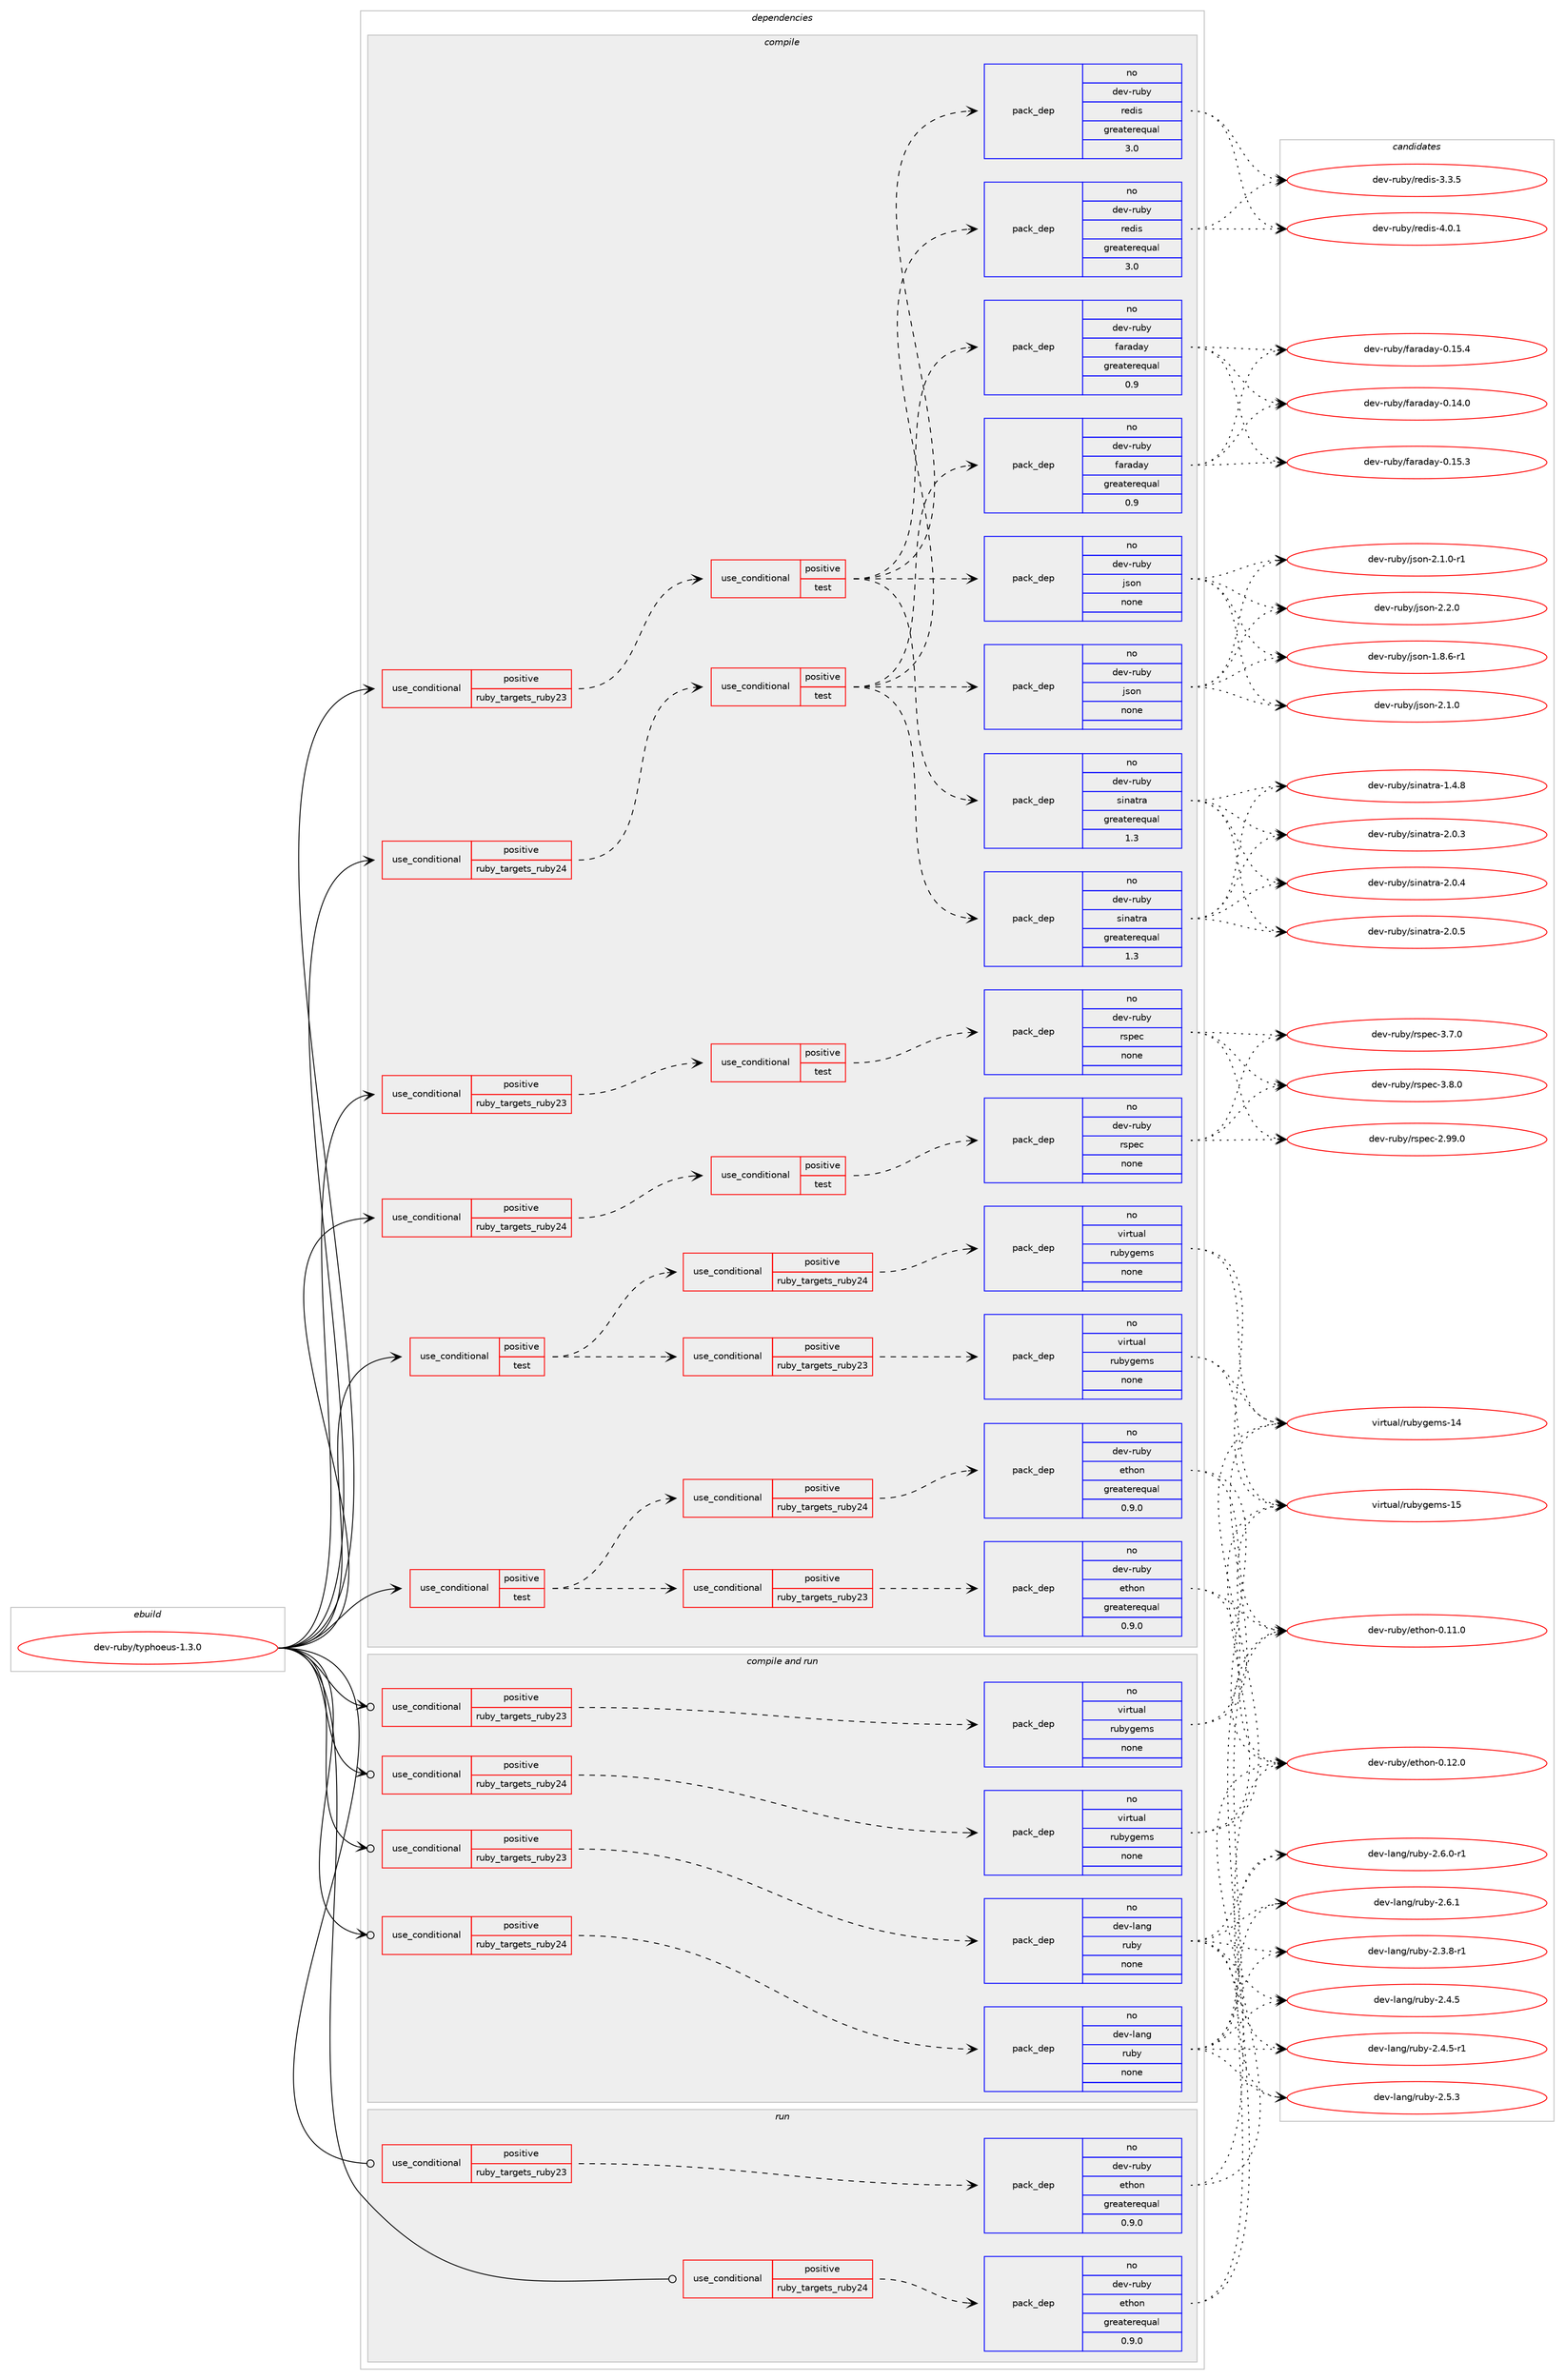 digraph prolog {

# *************
# Graph options
# *************

newrank=true;
concentrate=true;
compound=true;
graph [rankdir=LR,fontname=Helvetica,fontsize=10,ranksep=1.5];#, ranksep=2.5, nodesep=0.2];
edge  [arrowhead=vee];
node  [fontname=Helvetica,fontsize=10];

# **********
# The ebuild
# **********

subgraph cluster_leftcol {
color=gray;
rank=same;
label=<<i>ebuild</i>>;
id [label="dev-ruby/typhoeus-1.3.0", color=red, width=4, href="../dev-ruby/typhoeus-1.3.0.svg"];
}

# ****************
# The dependencies
# ****************

subgraph cluster_midcol {
color=gray;
label=<<i>dependencies</i>>;
subgraph cluster_compile {
fillcolor="#eeeeee";
style=filled;
label=<<i>compile</i>>;
subgraph cond421290 {
dependency1535402 [label=<<TABLE BORDER="0" CELLBORDER="1" CELLSPACING="0" CELLPADDING="4"><TR><TD ROWSPAN="3" CELLPADDING="10">use_conditional</TD></TR><TR><TD>positive</TD></TR><TR><TD>ruby_targets_ruby23</TD></TR></TABLE>>, shape=none, color=red];
subgraph cond421291 {
dependency1535403 [label=<<TABLE BORDER="0" CELLBORDER="1" CELLSPACING="0" CELLPADDING="4"><TR><TD ROWSPAN="3" CELLPADDING="10">use_conditional</TD></TR><TR><TD>positive</TD></TR><TR><TD>test</TD></TR></TABLE>>, shape=none, color=red];
subgraph pack1090596 {
dependency1535404 [label=<<TABLE BORDER="0" CELLBORDER="1" CELLSPACING="0" CELLPADDING="4" WIDTH="220"><TR><TD ROWSPAN="6" CELLPADDING="30">pack_dep</TD></TR><TR><TD WIDTH="110">no</TD></TR><TR><TD>dev-ruby</TD></TR><TR><TD>json</TD></TR><TR><TD>none</TD></TR><TR><TD></TD></TR></TABLE>>, shape=none, color=blue];
}
dependency1535403:e -> dependency1535404:w [weight=20,style="dashed",arrowhead="vee"];
subgraph pack1090597 {
dependency1535405 [label=<<TABLE BORDER="0" CELLBORDER="1" CELLSPACING="0" CELLPADDING="4" WIDTH="220"><TR><TD ROWSPAN="6" CELLPADDING="30">pack_dep</TD></TR><TR><TD WIDTH="110">no</TD></TR><TR><TD>dev-ruby</TD></TR><TR><TD>faraday</TD></TR><TR><TD>greaterequal</TD></TR><TR><TD>0.9</TD></TR></TABLE>>, shape=none, color=blue];
}
dependency1535403:e -> dependency1535405:w [weight=20,style="dashed",arrowhead="vee"];
subgraph pack1090598 {
dependency1535406 [label=<<TABLE BORDER="0" CELLBORDER="1" CELLSPACING="0" CELLPADDING="4" WIDTH="220"><TR><TD ROWSPAN="6" CELLPADDING="30">pack_dep</TD></TR><TR><TD WIDTH="110">no</TD></TR><TR><TD>dev-ruby</TD></TR><TR><TD>sinatra</TD></TR><TR><TD>greaterequal</TD></TR><TR><TD>1.3</TD></TR></TABLE>>, shape=none, color=blue];
}
dependency1535403:e -> dependency1535406:w [weight=20,style="dashed",arrowhead="vee"];
subgraph pack1090599 {
dependency1535407 [label=<<TABLE BORDER="0" CELLBORDER="1" CELLSPACING="0" CELLPADDING="4" WIDTH="220"><TR><TD ROWSPAN="6" CELLPADDING="30">pack_dep</TD></TR><TR><TD WIDTH="110">no</TD></TR><TR><TD>dev-ruby</TD></TR><TR><TD>redis</TD></TR><TR><TD>greaterequal</TD></TR><TR><TD>3.0</TD></TR></TABLE>>, shape=none, color=blue];
}
dependency1535403:e -> dependency1535407:w [weight=20,style="dashed",arrowhead="vee"];
}
dependency1535402:e -> dependency1535403:w [weight=20,style="dashed",arrowhead="vee"];
}
id:e -> dependency1535402:w [weight=20,style="solid",arrowhead="vee"];
subgraph cond421292 {
dependency1535408 [label=<<TABLE BORDER="0" CELLBORDER="1" CELLSPACING="0" CELLPADDING="4"><TR><TD ROWSPAN="3" CELLPADDING="10">use_conditional</TD></TR><TR><TD>positive</TD></TR><TR><TD>ruby_targets_ruby23</TD></TR></TABLE>>, shape=none, color=red];
subgraph cond421293 {
dependency1535409 [label=<<TABLE BORDER="0" CELLBORDER="1" CELLSPACING="0" CELLPADDING="4"><TR><TD ROWSPAN="3" CELLPADDING="10">use_conditional</TD></TR><TR><TD>positive</TD></TR><TR><TD>test</TD></TR></TABLE>>, shape=none, color=red];
subgraph pack1090600 {
dependency1535410 [label=<<TABLE BORDER="0" CELLBORDER="1" CELLSPACING="0" CELLPADDING="4" WIDTH="220"><TR><TD ROWSPAN="6" CELLPADDING="30">pack_dep</TD></TR><TR><TD WIDTH="110">no</TD></TR><TR><TD>dev-ruby</TD></TR><TR><TD>rspec</TD></TR><TR><TD>none</TD></TR><TR><TD></TD></TR></TABLE>>, shape=none, color=blue];
}
dependency1535409:e -> dependency1535410:w [weight=20,style="dashed",arrowhead="vee"];
}
dependency1535408:e -> dependency1535409:w [weight=20,style="dashed",arrowhead="vee"];
}
id:e -> dependency1535408:w [weight=20,style="solid",arrowhead="vee"];
subgraph cond421294 {
dependency1535411 [label=<<TABLE BORDER="0" CELLBORDER="1" CELLSPACING="0" CELLPADDING="4"><TR><TD ROWSPAN="3" CELLPADDING="10">use_conditional</TD></TR><TR><TD>positive</TD></TR><TR><TD>ruby_targets_ruby24</TD></TR></TABLE>>, shape=none, color=red];
subgraph cond421295 {
dependency1535412 [label=<<TABLE BORDER="0" CELLBORDER="1" CELLSPACING="0" CELLPADDING="4"><TR><TD ROWSPAN="3" CELLPADDING="10">use_conditional</TD></TR><TR><TD>positive</TD></TR><TR><TD>test</TD></TR></TABLE>>, shape=none, color=red];
subgraph pack1090601 {
dependency1535413 [label=<<TABLE BORDER="0" CELLBORDER="1" CELLSPACING="0" CELLPADDING="4" WIDTH="220"><TR><TD ROWSPAN="6" CELLPADDING="30">pack_dep</TD></TR><TR><TD WIDTH="110">no</TD></TR><TR><TD>dev-ruby</TD></TR><TR><TD>json</TD></TR><TR><TD>none</TD></TR><TR><TD></TD></TR></TABLE>>, shape=none, color=blue];
}
dependency1535412:e -> dependency1535413:w [weight=20,style="dashed",arrowhead="vee"];
subgraph pack1090602 {
dependency1535414 [label=<<TABLE BORDER="0" CELLBORDER="1" CELLSPACING="0" CELLPADDING="4" WIDTH="220"><TR><TD ROWSPAN="6" CELLPADDING="30">pack_dep</TD></TR><TR><TD WIDTH="110">no</TD></TR><TR><TD>dev-ruby</TD></TR><TR><TD>faraday</TD></TR><TR><TD>greaterequal</TD></TR><TR><TD>0.9</TD></TR></TABLE>>, shape=none, color=blue];
}
dependency1535412:e -> dependency1535414:w [weight=20,style="dashed",arrowhead="vee"];
subgraph pack1090603 {
dependency1535415 [label=<<TABLE BORDER="0" CELLBORDER="1" CELLSPACING="0" CELLPADDING="4" WIDTH="220"><TR><TD ROWSPAN="6" CELLPADDING="30">pack_dep</TD></TR><TR><TD WIDTH="110">no</TD></TR><TR><TD>dev-ruby</TD></TR><TR><TD>sinatra</TD></TR><TR><TD>greaterequal</TD></TR><TR><TD>1.3</TD></TR></TABLE>>, shape=none, color=blue];
}
dependency1535412:e -> dependency1535415:w [weight=20,style="dashed",arrowhead="vee"];
subgraph pack1090604 {
dependency1535416 [label=<<TABLE BORDER="0" CELLBORDER="1" CELLSPACING="0" CELLPADDING="4" WIDTH="220"><TR><TD ROWSPAN="6" CELLPADDING="30">pack_dep</TD></TR><TR><TD WIDTH="110">no</TD></TR><TR><TD>dev-ruby</TD></TR><TR><TD>redis</TD></TR><TR><TD>greaterequal</TD></TR><TR><TD>3.0</TD></TR></TABLE>>, shape=none, color=blue];
}
dependency1535412:e -> dependency1535416:w [weight=20,style="dashed",arrowhead="vee"];
}
dependency1535411:e -> dependency1535412:w [weight=20,style="dashed",arrowhead="vee"];
}
id:e -> dependency1535411:w [weight=20,style="solid",arrowhead="vee"];
subgraph cond421296 {
dependency1535417 [label=<<TABLE BORDER="0" CELLBORDER="1" CELLSPACING="0" CELLPADDING="4"><TR><TD ROWSPAN="3" CELLPADDING="10">use_conditional</TD></TR><TR><TD>positive</TD></TR><TR><TD>ruby_targets_ruby24</TD></TR></TABLE>>, shape=none, color=red];
subgraph cond421297 {
dependency1535418 [label=<<TABLE BORDER="0" CELLBORDER="1" CELLSPACING="0" CELLPADDING="4"><TR><TD ROWSPAN="3" CELLPADDING="10">use_conditional</TD></TR><TR><TD>positive</TD></TR><TR><TD>test</TD></TR></TABLE>>, shape=none, color=red];
subgraph pack1090605 {
dependency1535419 [label=<<TABLE BORDER="0" CELLBORDER="1" CELLSPACING="0" CELLPADDING="4" WIDTH="220"><TR><TD ROWSPAN="6" CELLPADDING="30">pack_dep</TD></TR><TR><TD WIDTH="110">no</TD></TR><TR><TD>dev-ruby</TD></TR><TR><TD>rspec</TD></TR><TR><TD>none</TD></TR><TR><TD></TD></TR></TABLE>>, shape=none, color=blue];
}
dependency1535418:e -> dependency1535419:w [weight=20,style="dashed",arrowhead="vee"];
}
dependency1535417:e -> dependency1535418:w [weight=20,style="dashed",arrowhead="vee"];
}
id:e -> dependency1535417:w [weight=20,style="solid",arrowhead="vee"];
subgraph cond421298 {
dependency1535420 [label=<<TABLE BORDER="0" CELLBORDER="1" CELLSPACING="0" CELLPADDING="4"><TR><TD ROWSPAN="3" CELLPADDING="10">use_conditional</TD></TR><TR><TD>positive</TD></TR><TR><TD>test</TD></TR></TABLE>>, shape=none, color=red];
subgraph cond421299 {
dependency1535421 [label=<<TABLE BORDER="0" CELLBORDER="1" CELLSPACING="0" CELLPADDING="4"><TR><TD ROWSPAN="3" CELLPADDING="10">use_conditional</TD></TR><TR><TD>positive</TD></TR><TR><TD>ruby_targets_ruby23</TD></TR></TABLE>>, shape=none, color=red];
subgraph pack1090606 {
dependency1535422 [label=<<TABLE BORDER="0" CELLBORDER="1" CELLSPACING="0" CELLPADDING="4" WIDTH="220"><TR><TD ROWSPAN="6" CELLPADDING="30">pack_dep</TD></TR><TR><TD WIDTH="110">no</TD></TR><TR><TD>dev-ruby</TD></TR><TR><TD>ethon</TD></TR><TR><TD>greaterequal</TD></TR><TR><TD>0.9.0</TD></TR></TABLE>>, shape=none, color=blue];
}
dependency1535421:e -> dependency1535422:w [weight=20,style="dashed",arrowhead="vee"];
}
dependency1535420:e -> dependency1535421:w [weight=20,style="dashed",arrowhead="vee"];
subgraph cond421300 {
dependency1535423 [label=<<TABLE BORDER="0" CELLBORDER="1" CELLSPACING="0" CELLPADDING="4"><TR><TD ROWSPAN="3" CELLPADDING="10">use_conditional</TD></TR><TR><TD>positive</TD></TR><TR><TD>ruby_targets_ruby24</TD></TR></TABLE>>, shape=none, color=red];
subgraph pack1090607 {
dependency1535424 [label=<<TABLE BORDER="0" CELLBORDER="1" CELLSPACING="0" CELLPADDING="4" WIDTH="220"><TR><TD ROWSPAN="6" CELLPADDING="30">pack_dep</TD></TR><TR><TD WIDTH="110">no</TD></TR><TR><TD>dev-ruby</TD></TR><TR><TD>ethon</TD></TR><TR><TD>greaterequal</TD></TR><TR><TD>0.9.0</TD></TR></TABLE>>, shape=none, color=blue];
}
dependency1535423:e -> dependency1535424:w [weight=20,style="dashed",arrowhead="vee"];
}
dependency1535420:e -> dependency1535423:w [weight=20,style="dashed",arrowhead="vee"];
}
id:e -> dependency1535420:w [weight=20,style="solid",arrowhead="vee"];
subgraph cond421301 {
dependency1535425 [label=<<TABLE BORDER="0" CELLBORDER="1" CELLSPACING="0" CELLPADDING="4"><TR><TD ROWSPAN="3" CELLPADDING="10">use_conditional</TD></TR><TR><TD>positive</TD></TR><TR><TD>test</TD></TR></TABLE>>, shape=none, color=red];
subgraph cond421302 {
dependency1535426 [label=<<TABLE BORDER="0" CELLBORDER="1" CELLSPACING="0" CELLPADDING="4"><TR><TD ROWSPAN="3" CELLPADDING="10">use_conditional</TD></TR><TR><TD>positive</TD></TR><TR><TD>ruby_targets_ruby23</TD></TR></TABLE>>, shape=none, color=red];
subgraph pack1090608 {
dependency1535427 [label=<<TABLE BORDER="0" CELLBORDER="1" CELLSPACING="0" CELLPADDING="4" WIDTH="220"><TR><TD ROWSPAN="6" CELLPADDING="30">pack_dep</TD></TR><TR><TD WIDTH="110">no</TD></TR><TR><TD>virtual</TD></TR><TR><TD>rubygems</TD></TR><TR><TD>none</TD></TR><TR><TD></TD></TR></TABLE>>, shape=none, color=blue];
}
dependency1535426:e -> dependency1535427:w [weight=20,style="dashed",arrowhead="vee"];
}
dependency1535425:e -> dependency1535426:w [weight=20,style="dashed",arrowhead="vee"];
subgraph cond421303 {
dependency1535428 [label=<<TABLE BORDER="0" CELLBORDER="1" CELLSPACING="0" CELLPADDING="4"><TR><TD ROWSPAN="3" CELLPADDING="10">use_conditional</TD></TR><TR><TD>positive</TD></TR><TR><TD>ruby_targets_ruby24</TD></TR></TABLE>>, shape=none, color=red];
subgraph pack1090609 {
dependency1535429 [label=<<TABLE BORDER="0" CELLBORDER="1" CELLSPACING="0" CELLPADDING="4" WIDTH="220"><TR><TD ROWSPAN="6" CELLPADDING="30">pack_dep</TD></TR><TR><TD WIDTH="110">no</TD></TR><TR><TD>virtual</TD></TR><TR><TD>rubygems</TD></TR><TR><TD>none</TD></TR><TR><TD></TD></TR></TABLE>>, shape=none, color=blue];
}
dependency1535428:e -> dependency1535429:w [weight=20,style="dashed",arrowhead="vee"];
}
dependency1535425:e -> dependency1535428:w [weight=20,style="dashed",arrowhead="vee"];
}
id:e -> dependency1535425:w [weight=20,style="solid",arrowhead="vee"];
}
subgraph cluster_compileandrun {
fillcolor="#eeeeee";
style=filled;
label=<<i>compile and run</i>>;
subgraph cond421304 {
dependency1535430 [label=<<TABLE BORDER="0" CELLBORDER="1" CELLSPACING="0" CELLPADDING="4"><TR><TD ROWSPAN="3" CELLPADDING="10">use_conditional</TD></TR><TR><TD>positive</TD></TR><TR><TD>ruby_targets_ruby23</TD></TR></TABLE>>, shape=none, color=red];
subgraph pack1090610 {
dependency1535431 [label=<<TABLE BORDER="0" CELLBORDER="1" CELLSPACING="0" CELLPADDING="4" WIDTH="220"><TR><TD ROWSPAN="6" CELLPADDING="30">pack_dep</TD></TR><TR><TD WIDTH="110">no</TD></TR><TR><TD>dev-lang</TD></TR><TR><TD>ruby</TD></TR><TR><TD>none</TD></TR><TR><TD></TD></TR></TABLE>>, shape=none, color=blue];
}
dependency1535430:e -> dependency1535431:w [weight=20,style="dashed",arrowhead="vee"];
}
id:e -> dependency1535430:w [weight=20,style="solid",arrowhead="odotvee"];
subgraph cond421305 {
dependency1535432 [label=<<TABLE BORDER="0" CELLBORDER="1" CELLSPACING="0" CELLPADDING="4"><TR><TD ROWSPAN="3" CELLPADDING="10">use_conditional</TD></TR><TR><TD>positive</TD></TR><TR><TD>ruby_targets_ruby23</TD></TR></TABLE>>, shape=none, color=red];
subgraph pack1090611 {
dependency1535433 [label=<<TABLE BORDER="0" CELLBORDER="1" CELLSPACING="0" CELLPADDING="4" WIDTH="220"><TR><TD ROWSPAN="6" CELLPADDING="30">pack_dep</TD></TR><TR><TD WIDTH="110">no</TD></TR><TR><TD>virtual</TD></TR><TR><TD>rubygems</TD></TR><TR><TD>none</TD></TR><TR><TD></TD></TR></TABLE>>, shape=none, color=blue];
}
dependency1535432:e -> dependency1535433:w [weight=20,style="dashed",arrowhead="vee"];
}
id:e -> dependency1535432:w [weight=20,style="solid",arrowhead="odotvee"];
subgraph cond421306 {
dependency1535434 [label=<<TABLE BORDER="0" CELLBORDER="1" CELLSPACING="0" CELLPADDING="4"><TR><TD ROWSPAN="3" CELLPADDING="10">use_conditional</TD></TR><TR><TD>positive</TD></TR><TR><TD>ruby_targets_ruby24</TD></TR></TABLE>>, shape=none, color=red];
subgraph pack1090612 {
dependency1535435 [label=<<TABLE BORDER="0" CELLBORDER="1" CELLSPACING="0" CELLPADDING="4" WIDTH="220"><TR><TD ROWSPAN="6" CELLPADDING="30">pack_dep</TD></TR><TR><TD WIDTH="110">no</TD></TR><TR><TD>dev-lang</TD></TR><TR><TD>ruby</TD></TR><TR><TD>none</TD></TR><TR><TD></TD></TR></TABLE>>, shape=none, color=blue];
}
dependency1535434:e -> dependency1535435:w [weight=20,style="dashed",arrowhead="vee"];
}
id:e -> dependency1535434:w [weight=20,style="solid",arrowhead="odotvee"];
subgraph cond421307 {
dependency1535436 [label=<<TABLE BORDER="0" CELLBORDER="1" CELLSPACING="0" CELLPADDING="4"><TR><TD ROWSPAN="3" CELLPADDING="10">use_conditional</TD></TR><TR><TD>positive</TD></TR><TR><TD>ruby_targets_ruby24</TD></TR></TABLE>>, shape=none, color=red];
subgraph pack1090613 {
dependency1535437 [label=<<TABLE BORDER="0" CELLBORDER="1" CELLSPACING="0" CELLPADDING="4" WIDTH="220"><TR><TD ROWSPAN="6" CELLPADDING="30">pack_dep</TD></TR><TR><TD WIDTH="110">no</TD></TR><TR><TD>virtual</TD></TR><TR><TD>rubygems</TD></TR><TR><TD>none</TD></TR><TR><TD></TD></TR></TABLE>>, shape=none, color=blue];
}
dependency1535436:e -> dependency1535437:w [weight=20,style="dashed",arrowhead="vee"];
}
id:e -> dependency1535436:w [weight=20,style="solid",arrowhead="odotvee"];
}
subgraph cluster_run {
fillcolor="#eeeeee";
style=filled;
label=<<i>run</i>>;
subgraph cond421308 {
dependency1535438 [label=<<TABLE BORDER="0" CELLBORDER="1" CELLSPACING="0" CELLPADDING="4"><TR><TD ROWSPAN="3" CELLPADDING="10">use_conditional</TD></TR><TR><TD>positive</TD></TR><TR><TD>ruby_targets_ruby23</TD></TR></TABLE>>, shape=none, color=red];
subgraph pack1090614 {
dependency1535439 [label=<<TABLE BORDER="0" CELLBORDER="1" CELLSPACING="0" CELLPADDING="4" WIDTH="220"><TR><TD ROWSPAN="6" CELLPADDING="30">pack_dep</TD></TR><TR><TD WIDTH="110">no</TD></TR><TR><TD>dev-ruby</TD></TR><TR><TD>ethon</TD></TR><TR><TD>greaterequal</TD></TR><TR><TD>0.9.0</TD></TR></TABLE>>, shape=none, color=blue];
}
dependency1535438:e -> dependency1535439:w [weight=20,style="dashed",arrowhead="vee"];
}
id:e -> dependency1535438:w [weight=20,style="solid",arrowhead="odot"];
subgraph cond421309 {
dependency1535440 [label=<<TABLE BORDER="0" CELLBORDER="1" CELLSPACING="0" CELLPADDING="4"><TR><TD ROWSPAN="3" CELLPADDING="10">use_conditional</TD></TR><TR><TD>positive</TD></TR><TR><TD>ruby_targets_ruby24</TD></TR></TABLE>>, shape=none, color=red];
subgraph pack1090615 {
dependency1535441 [label=<<TABLE BORDER="0" CELLBORDER="1" CELLSPACING="0" CELLPADDING="4" WIDTH="220"><TR><TD ROWSPAN="6" CELLPADDING="30">pack_dep</TD></TR><TR><TD WIDTH="110">no</TD></TR><TR><TD>dev-ruby</TD></TR><TR><TD>ethon</TD></TR><TR><TD>greaterequal</TD></TR><TR><TD>0.9.0</TD></TR></TABLE>>, shape=none, color=blue];
}
dependency1535440:e -> dependency1535441:w [weight=20,style="dashed",arrowhead="vee"];
}
id:e -> dependency1535440:w [weight=20,style="solid",arrowhead="odot"];
}
}

# **************
# The candidates
# **************

subgraph cluster_choices {
rank=same;
color=gray;
label=<<i>candidates</i>>;

subgraph choice1090596 {
color=black;
nodesep=1;
choice1001011184511411798121471061151111104549465646544511449 [label="dev-ruby/json-1.8.6-r1", color=red, width=4,href="../dev-ruby/json-1.8.6-r1.svg"];
choice100101118451141179812147106115111110455046494648 [label="dev-ruby/json-2.1.0", color=red, width=4,href="../dev-ruby/json-2.1.0.svg"];
choice1001011184511411798121471061151111104550464946484511449 [label="dev-ruby/json-2.1.0-r1", color=red, width=4,href="../dev-ruby/json-2.1.0-r1.svg"];
choice100101118451141179812147106115111110455046504648 [label="dev-ruby/json-2.2.0", color=red, width=4,href="../dev-ruby/json-2.2.0.svg"];
dependency1535404:e -> choice1001011184511411798121471061151111104549465646544511449:w [style=dotted,weight="100"];
dependency1535404:e -> choice100101118451141179812147106115111110455046494648:w [style=dotted,weight="100"];
dependency1535404:e -> choice1001011184511411798121471061151111104550464946484511449:w [style=dotted,weight="100"];
dependency1535404:e -> choice100101118451141179812147106115111110455046504648:w [style=dotted,weight="100"];
}
subgraph choice1090597 {
color=black;
nodesep=1;
choice10010111845114117981214710297114971009712145484649524648 [label="dev-ruby/faraday-0.14.0", color=red, width=4,href="../dev-ruby/faraday-0.14.0.svg"];
choice10010111845114117981214710297114971009712145484649534651 [label="dev-ruby/faraday-0.15.3", color=red, width=4,href="../dev-ruby/faraday-0.15.3.svg"];
choice10010111845114117981214710297114971009712145484649534652 [label="dev-ruby/faraday-0.15.4", color=red, width=4,href="../dev-ruby/faraday-0.15.4.svg"];
dependency1535405:e -> choice10010111845114117981214710297114971009712145484649524648:w [style=dotted,weight="100"];
dependency1535405:e -> choice10010111845114117981214710297114971009712145484649534651:w [style=dotted,weight="100"];
dependency1535405:e -> choice10010111845114117981214710297114971009712145484649534652:w [style=dotted,weight="100"];
}
subgraph choice1090598 {
color=black;
nodesep=1;
choice1001011184511411798121471151051109711611497454946524656 [label="dev-ruby/sinatra-1.4.8", color=red, width=4,href="../dev-ruby/sinatra-1.4.8.svg"];
choice1001011184511411798121471151051109711611497455046484651 [label="dev-ruby/sinatra-2.0.3", color=red, width=4,href="../dev-ruby/sinatra-2.0.3.svg"];
choice1001011184511411798121471151051109711611497455046484652 [label="dev-ruby/sinatra-2.0.4", color=red, width=4,href="../dev-ruby/sinatra-2.0.4.svg"];
choice1001011184511411798121471151051109711611497455046484653 [label="dev-ruby/sinatra-2.0.5", color=red, width=4,href="../dev-ruby/sinatra-2.0.5.svg"];
dependency1535406:e -> choice1001011184511411798121471151051109711611497454946524656:w [style=dotted,weight="100"];
dependency1535406:e -> choice1001011184511411798121471151051109711611497455046484651:w [style=dotted,weight="100"];
dependency1535406:e -> choice1001011184511411798121471151051109711611497455046484652:w [style=dotted,weight="100"];
dependency1535406:e -> choice1001011184511411798121471151051109711611497455046484653:w [style=dotted,weight="100"];
}
subgraph choice1090599 {
color=black;
nodesep=1;
choice100101118451141179812147114101100105115455146514653 [label="dev-ruby/redis-3.3.5", color=red, width=4,href="../dev-ruby/redis-3.3.5.svg"];
choice100101118451141179812147114101100105115455246484649 [label="dev-ruby/redis-4.0.1", color=red, width=4,href="../dev-ruby/redis-4.0.1.svg"];
dependency1535407:e -> choice100101118451141179812147114101100105115455146514653:w [style=dotted,weight="100"];
dependency1535407:e -> choice100101118451141179812147114101100105115455246484649:w [style=dotted,weight="100"];
}
subgraph choice1090600 {
color=black;
nodesep=1;
choice1001011184511411798121471141151121019945504657574648 [label="dev-ruby/rspec-2.99.0", color=red, width=4,href="../dev-ruby/rspec-2.99.0.svg"];
choice10010111845114117981214711411511210199455146554648 [label="dev-ruby/rspec-3.7.0", color=red, width=4,href="../dev-ruby/rspec-3.7.0.svg"];
choice10010111845114117981214711411511210199455146564648 [label="dev-ruby/rspec-3.8.0", color=red, width=4,href="../dev-ruby/rspec-3.8.0.svg"];
dependency1535410:e -> choice1001011184511411798121471141151121019945504657574648:w [style=dotted,weight="100"];
dependency1535410:e -> choice10010111845114117981214711411511210199455146554648:w [style=dotted,weight="100"];
dependency1535410:e -> choice10010111845114117981214711411511210199455146564648:w [style=dotted,weight="100"];
}
subgraph choice1090601 {
color=black;
nodesep=1;
choice1001011184511411798121471061151111104549465646544511449 [label="dev-ruby/json-1.8.6-r1", color=red, width=4,href="../dev-ruby/json-1.8.6-r1.svg"];
choice100101118451141179812147106115111110455046494648 [label="dev-ruby/json-2.1.0", color=red, width=4,href="../dev-ruby/json-2.1.0.svg"];
choice1001011184511411798121471061151111104550464946484511449 [label="dev-ruby/json-2.1.0-r1", color=red, width=4,href="../dev-ruby/json-2.1.0-r1.svg"];
choice100101118451141179812147106115111110455046504648 [label="dev-ruby/json-2.2.0", color=red, width=4,href="../dev-ruby/json-2.2.0.svg"];
dependency1535413:e -> choice1001011184511411798121471061151111104549465646544511449:w [style=dotted,weight="100"];
dependency1535413:e -> choice100101118451141179812147106115111110455046494648:w [style=dotted,weight="100"];
dependency1535413:e -> choice1001011184511411798121471061151111104550464946484511449:w [style=dotted,weight="100"];
dependency1535413:e -> choice100101118451141179812147106115111110455046504648:w [style=dotted,weight="100"];
}
subgraph choice1090602 {
color=black;
nodesep=1;
choice10010111845114117981214710297114971009712145484649524648 [label="dev-ruby/faraday-0.14.0", color=red, width=4,href="../dev-ruby/faraday-0.14.0.svg"];
choice10010111845114117981214710297114971009712145484649534651 [label="dev-ruby/faraday-0.15.3", color=red, width=4,href="../dev-ruby/faraday-0.15.3.svg"];
choice10010111845114117981214710297114971009712145484649534652 [label="dev-ruby/faraday-0.15.4", color=red, width=4,href="../dev-ruby/faraday-0.15.4.svg"];
dependency1535414:e -> choice10010111845114117981214710297114971009712145484649524648:w [style=dotted,weight="100"];
dependency1535414:e -> choice10010111845114117981214710297114971009712145484649534651:w [style=dotted,weight="100"];
dependency1535414:e -> choice10010111845114117981214710297114971009712145484649534652:w [style=dotted,weight="100"];
}
subgraph choice1090603 {
color=black;
nodesep=1;
choice1001011184511411798121471151051109711611497454946524656 [label="dev-ruby/sinatra-1.4.8", color=red, width=4,href="../dev-ruby/sinatra-1.4.8.svg"];
choice1001011184511411798121471151051109711611497455046484651 [label="dev-ruby/sinatra-2.0.3", color=red, width=4,href="../dev-ruby/sinatra-2.0.3.svg"];
choice1001011184511411798121471151051109711611497455046484652 [label="dev-ruby/sinatra-2.0.4", color=red, width=4,href="../dev-ruby/sinatra-2.0.4.svg"];
choice1001011184511411798121471151051109711611497455046484653 [label="dev-ruby/sinatra-2.0.5", color=red, width=4,href="../dev-ruby/sinatra-2.0.5.svg"];
dependency1535415:e -> choice1001011184511411798121471151051109711611497454946524656:w [style=dotted,weight="100"];
dependency1535415:e -> choice1001011184511411798121471151051109711611497455046484651:w [style=dotted,weight="100"];
dependency1535415:e -> choice1001011184511411798121471151051109711611497455046484652:w [style=dotted,weight="100"];
dependency1535415:e -> choice1001011184511411798121471151051109711611497455046484653:w [style=dotted,weight="100"];
}
subgraph choice1090604 {
color=black;
nodesep=1;
choice100101118451141179812147114101100105115455146514653 [label="dev-ruby/redis-3.3.5", color=red, width=4,href="../dev-ruby/redis-3.3.5.svg"];
choice100101118451141179812147114101100105115455246484649 [label="dev-ruby/redis-4.0.1", color=red, width=4,href="../dev-ruby/redis-4.0.1.svg"];
dependency1535416:e -> choice100101118451141179812147114101100105115455146514653:w [style=dotted,weight="100"];
dependency1535416:e -> choice100101118451141179812147114101100105115455246484649:w [style=dotted,weight="100"];
}
subgraph choice1090605 {
color=black;
nodesep=1;
choice1001011184511411798121471141151121019945504657574648 [label="dev-ruby/rspec-2.99.0", color=red, width=4,href="../dev-ruby/rspec-2.99.0.svg"];
choice10010111845114117981214711411511210199455146554648 [label="dev-ruby/rspec-3.7.0", color=red, width=4,href="../dev-ruby/rspec-3.7.0.svg"];
choice10010111845114117981214711411511210199455146564648 [label="dev-ruby/rspec-3.8.0", color=red, width=4,href="../dev-ruby/rspec-3.8.0.svg"];
dependency1535419:e -> choice1001011184511411798121471141151121019945504657574648:w [style=dotted,weight="100"];
dependency1535419:e -> choice10010111845114117981214711411511210199455146554648:w [style=dotted,weight="100"];
dependency1535419:e -> choice10010111845114117981214711411511210199455146564648:w [style=dotted,weight="100"];
}
subgraph choice1090606 {
color=black;
nodesep=1;
choice10010111845114117981214710111610411111045484649494648 [label="dev-ruby/ethon-0.11.0", color=red, width=4,href="../dev-ruby/ethon-0.11.0.svg"];
choice10010111845114117981214710111610411111045484649504648 [label="dev-ruby/ethon-0.12.0", color=red, width=4,href="../dev-ruby/ethon-0.12.0.svg"];
dependency1535422:e -> choice10010111845114117981214710111610411111045484649494648:w [style=dotted,weight="100"];
dependency1535422:e -> choice10010111845114117981214710111610411111045484649504648:w [style=dotted,weight="100"];
}
subgraph choice1090607 {
color=black;
nodesep=1;
choice10010111845114117981214710111610411111045484649494648 [label="dev-ruby/ethon-0.11.0", color=red, width=4,href="../dev-ruby/ethon-0.11.0.svg"];
choice10010111845114117981214710111610411111045484649504648 [label="dev-ruby/ethon-0.12.0", color=red, width=4,href="../dev-ruby/ethon-0.12.0.svg"];
dependency1535424:e -> choice10010111845114117981214710111610411111045484649494648:w [style=dotted,weight="100"];
dependency1535424:e -> choice10010111845114117981214710111610411111045484649504648:w [style=dotted,weight="100"];
}
subgraph choice1090608 {
color=black;
nodesep=1;
choice118105114116117971084711411798121103101109115454952 [label="virtual/rubygems-14", color=red, width=4,href="../virtual/rubygems-14.svg"];
choice118105114116117971084711411798121103101109115454953 [label="virtual/rubygems-15", color=red, width=4,href="../virtual/rubygems-15.svg"];
dependency1535427:e -> choice118105114116117971084711411798121103101109115454952:w [style=dotted,weight="100"];
dependency1535427:e -> choice118105114116117971084711411798121103101109115454953:w [style=dotted,weight="100"];
}
subgraph choice1090609 {
color=black;
nodesep=1;
choice118105114116117971084711411798121103101109115454952 [label="virtual/rubygems-14", color=red, width=4,href="../virtual/rubygems-14.svg"];
choice118105114116117971084711411798121103101109115454953 [label="virtual/rubygems-15", color=red, width=4,href="../virtual/rubygems-15.svg"];
dependency1535429:e -> choice118105114116117971084711411798121103101109115454952:w [style=dotted,weight="100"];
dependency1535429:e -> choice118105114116117971084711411798121103101109115454953:w [style=dotted,weight="100"];
}
subgraph choice1090610 {
color=black;
nodesep=1;
choice100101118451089711010347114117981214550465146564511449 [label="dev-lang/ruby-2.3.8-r1", color=red, width=4,href="../dev-lang/ruby-2.3.8-r1.svg"];
choice10010111845108971101034711411798121455046524653 [label="dev-lang/ruby-2.4.5", color=red, width=4,href="../dev-lang/ruby-2.4.5.svg"];
choice100101118451089711010347114117981214550465246534511449 [label="dev-lang/ruby-2.4.5-r1", color=red, width=4,href="../dev-lang/ruby-2.4.5-r1.svg"];
choice10010111845108971101034711411798121455046534651 [label="dev-lang/ruby-2.5.3", color=red, width=4,href="../dev-lang/ruby-2.5.3.svg"];
choice100101118451089711010347114117981214550465446484511449 [label="dev-lang/ruby-2.6.0-r1", color=red, width=4,href="../dev-lang/ruby-2.6.0-r1.svg"];
choice10010111845108971101034711411798121455046544649 [label="dev-lang/ruby-2.6.1", color=red, width=4,href="../dev-lang/ruby-2.6.1.svg"];
dependency1535431:e -> choice100101118451089711010347114117981214550465146564511449:w [style=dotted,weight="100"];
dependency1535431:e -> choice10010111845108971101034711411798121455046524653:w [style=dotted,weight="100"];
dependency1535431:e -> choice100101118451089711010347114117981214550465246534511449:w [style=dotted,weight="100"];
dependency1535431:e -> choice10010111845108971101034711411798121455046534651:w [style=dotted,weight="100"];
dependency1535431:e -> choice100101118451089711010347114117981214550465446484511449:w [style=dotted,weight="100"];
dependency1535431:e -> choice10010111845108971101034711411798121455046544649:w [style=dotted,weight="100"];
}
subgraph choice1090611 {
color=black;
nodesep=1;
choice118105114116117971084711411798121103101109115454952 [label="virtual/rubygems-14", color=red, width=4,href="../virtual/rubygems-14.svg"];
choice118105114116117971084711411798121103101109115454953 [label="virtual/rubygems-15", color=red, width=4,href="../virtual/rubygems-15.svg"];
dependency1535433:e -> choice118105114116117971084711411798121103101109115454952:w [style=dotted,weight="100"];
dependency1535433:e -> choice118105114116117971084711411798121103101109115454953:w [style=dotted,weight="100"];
}
subgraph choice1090612 {
color=black;
nodesep=1;
choice100101118451089711010347114117981214550465146564511449 [label="dev-lang/ruby-2.3.8-r1", color=red, width=4,href="../dev-lang/ruby-2.3.8-r1.svg"];
choice10010111845108971101034711411798121455046524653 [label="dev-lang/ruby-2.4.5", color=red, width=4,href="../dev-lang/ruby-2.4.5.svg"];
choice100101118451089711010347114117981214550465246534511449 [label="dev-lang/ruby-2.4.5-r1", color=red, width=4,href="../dev-lang/ruby-2.4.5-r1.svg"];
choice10010111845108971101034711411798121455046534651 [label="dev-lang/ruby-2.5.3", color=red, width=4,href="../dev-lang/ruby-2.5.3.svg"];
choice100101118451089711010347114117981214550465446484511449 [label="dev-lang/ruby-2.6.0-r1", color=red, width=4,href="../dev-lang/ruby-2.6.0-r1.svg"];
choice10010111845108971101034711411798121455046544649 [label="dev-lang/ruby-2.6.1", color=red, width=4,href="../dev-lang/ruby-2.6.1.svg"];
dependency1535435:e -> choice100101118451089711010347114117981214550465146564511449:w [style=dotted,weight="100"];
dependency1535435:e -> choice10010111845108971101034711411798121455046524653:w [style=dotted,weight="100"];
dependency1535435:e -> choice100101118451089711010347114117981214550465246534511449:w [style=dotted,weight="100"];
dependency1535435:e -> choice10010111845108971101034711411798121455046534651:w [style=dotted,weight="100"];
dependency1535435:e -> choice100101118451089711010347114117981214550465446484511449:w [style=dotted,weight="100"];
dependency1535435:e -> choice10010111845108971101034711411798121455046544649:w [style=dotted,weight="100"];
}
subgraph choice1090613 {
color=black;
nodesep=1;
choice118105114116117971084711411798121103101109115454952 [label="virtual/rubygems-14", color=red, width=4,href="../virtual/rubygems-14.svg"];
choice118105114116117971084711411798121103101109115454953 [label="virtual/rubygems-15", color=red, width=4,href="../virtual/rubygems-15.svg"];
dependency1535437:e -> choice118105114116117971084711411798121103101109115454952:w [style=dotted,weight="100"];
dependency1535437:e -> choice118105114116117971084711411798121103101109115454953:w [style=dotted,weight="100"];
}
subgraph choice1090614 {
color=black;
nodesep=1;
choice10010111845114117981214710111610411111045484649494648 [label="dev-ruby/ethon-0.11.0", color=red, width=4,href="../dev-ruby/ethon-0.11.0.svg"];
choice10010111845114117981214710111610411111045484649504648 [label="dev-ruby/ethon-0.12.0", color=red, width=4,href="../dev-ruby/ethon-0.12.0.svg"];
dependency1535439:e -> choice10010111845114117981214710111610411111045484649494648:w [style=dotted,weight="100"];
dependency1535439:e -> choice10010111845114117981214710111610411111045484649504648:w [style=dotted,weight="100"];
}
subgraph choice1090615 {
color=black;
nodesep=1;
choice10010111845114117981214710111610411111045484649494648 [label="dev-ruby/ethon-0.11.0", color=red, width=4,href="../dev-ruby/ethon-0.11.0.svg"];
choice10010111845114117981214710111610411111045484649504648 [label="dev-ruby/ethon-0.12.0", color=red, width=4,href="../dev-ruby/ethon-0.12.0.svg"];
dependency1535441:e -> choice10010111845114117981214710111610411111045484649494648:w [style=dotted,weight="100"];
dependency1535441:e -> choice10010111845114117981214710111610411111045484649504648:w [style=dotted,weight="100"];
}
}

}

